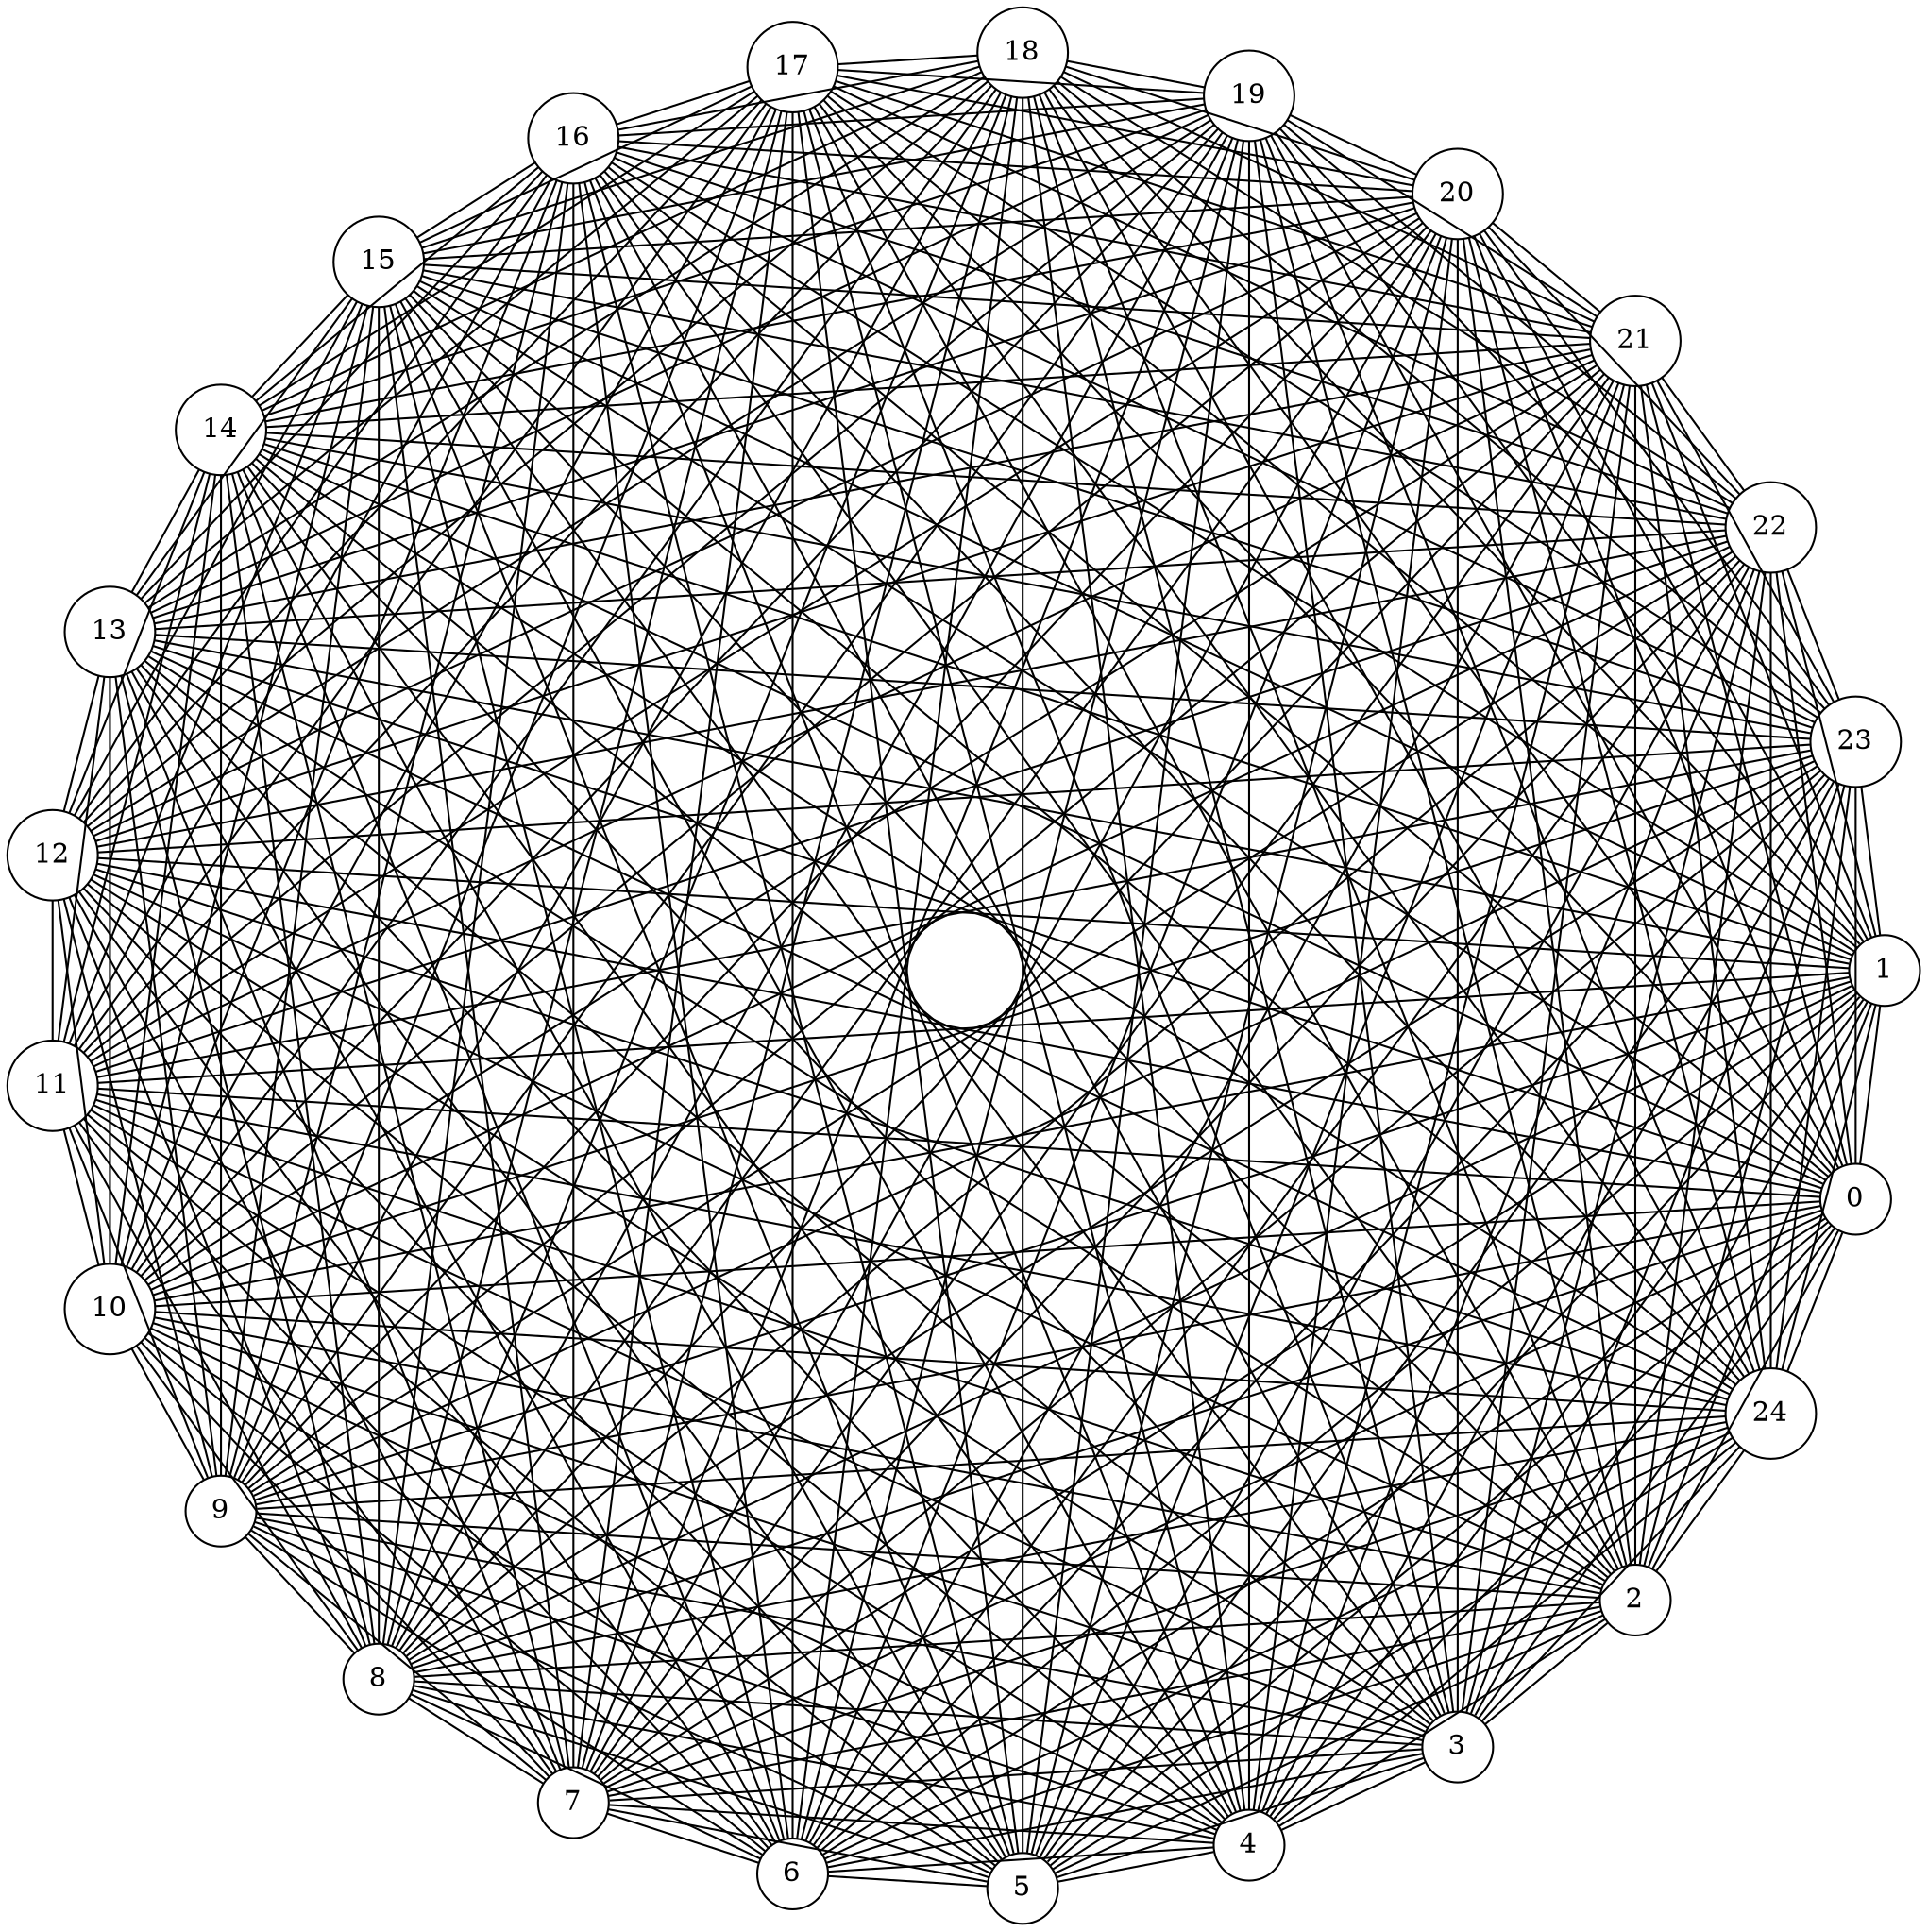 graph G {
layout=circo;
node [shape=circle];

    0 [ label = "0" ]
    1 [ label = "1" ]
    2 [ label = "2" ]
    3 [ label = "3" ]
    4 [ label = "4" ]
    5 [ label = "5" ]
    6 [ label = "6" ]
    7 [ label = "7" ]
    8 [ label = "8" ]
    9 [ label = "9" ]
    10 [ label = "10" ]
    11 [ label = "11" ]
    12 [ label = "12" ]
    13 [ label = "13" ]
    14 [ label = "14" ]
    15 [ label = "15" ]
    16 [ label = "16" ]
    17 [ label = "17" ]
    18 [ label = "18" ]
    19 [ label = "19" ]
    20 [ label = "20" ]
    21 [ label = "21" ]
    22 [ label = "22" ]
    23 [ label = "23" ]
    24 [ label = "24" ]
    0 -- 1 [ ]
    0 -- 2 [ ]
    0 -- 3 [ ]
    0 -- 4 [ ]
    0 -- 5 [ ]
    0 -- 6 [ ]
    0 -- 7 [ ]
    0 -- 8 [ ]
    0 -- 9 [ ]
    0 -- 10 [ ]
    0 -- 11 [ ]
    0 -- 12 [ ]
    0 -- 13 [ ]
    0 -- 14 [ ]
    0 -- 15 [ ]
    0 -- 16 [ ]
    0 -- 17 [ ]
    0 -- 18 [ ]
    0 -- 19 [ ]
    0 -- 20 [ ]
    0 -- 21 [ ]
    0 -- 22 [ ]
    0 -- 23 [ ]
    0 -- 24 [ ]
    1 -- 2 [ ]
    1 -- 3 [ ]
    1 -- 4 [ ]
    1 -- 5 [ ]
    1 -- 6 [ ]
    1 -- 7 [ ]
    1 -- 8 [ ]
    1 -- 9 [ ]
    1 -- 10 [ ]
    1 -- 11 [ ]
    1 -- 12 [ ]
    1 -- 13 [ ]
    1 -- 14 [ ]
    1 -- 15 [ ]
    1 -- 16 [ ]
    1 -- 17 [ ]
    1 -- 18 [ ]
    1 -- 19 [ ]
    1 -- 20 [ ]
    1 -- 21 [ ]
    1 -- 22 [ ]
    1 -- 23 [ ]
    1 -- 24 [ ]
    2 -- 3 [ ]
    2 -- 4 [ ]
    2 -- 5 [ ]
    2 -- 6 [ ]
    2 -- 7 [ ]
    2 -- 8 [ ]
    2 -- 9 [ ]
    2 -- 10 [ ]
    2 -- 11 [ ]
    2 -- 12 [ ]
    2 -- 13 [ ]
    2 -- 14 [ ]
    2 -- 15 [ ]
    2 -- 16 [ ]
    2 -- 17 [ ]
    2 -- 18 [ ]
    2 -- 19 [ ]
    2 -- 20 [ ]
    2 -- 21 [ ]
    2 -- 22 [ ]
    2 -- 23 [ ]
    2 -- 24 [ ]
    3 -- 4 [ ]
    3 -- 5 [ ]
    3 -- 6 [ ]
    3 -- 7 [ ]
    3 -- 8 [ ]
    3 -- 9 [ ]
    3 -- 10 [ ]
    3 -- 11 [ ]
    3 -- 12 [ ]
    3 -- 13 [ ]
    3 -- 14 [ ]
    3 -- 15 [ ]
    3 -- 16 [ ]
    3 -- 17 [ ]
    3 -- 18 [ ]
    3 -- 19 [ ]
    3 -- 20 [ ]
    3 -- 21 [ ]
    3 -- 22 [ ]
    3 -- 23 [ ]
    3 -- 24 [ ]
    4 -- 5 [ ]
    4 -- 6 [ ]
    4 -- 7 [ ]
    4 -- 8 [ ]
    4 -- 9 [ ]
    4 -- 10 [ ]
    4 -- 11 [ ]
    4 -- 12 [ ]
    4 -- 13 [ ]
    4 -- 14 [ ]
    4 -- 15 [ ]
    4 -- 16 [ ]
    4 -- 17 [ ]
    4 -- 18 [ ]
    4 -- 19 [ ]
    4 -- 20 [ ]
    4 -- 21 [ ]
    4 -- 22 [ ]
    4 -- 23 [ ]
    4 -- 24 [ ]
    5 -- 6 [ ]
    5 -- 7 [ ]
    5 -- 8 [ ]
    5 -- 9 [ ]
    5 -- 10 [ ]
    5 -- 11 [ ]
    5 -- 12 [ ]
    5 -- 13 [ ]
    5 -- 14 [ ]
    5 -- 15 [ ]
    5 -- 16 [ ]
    5 -- 17 [ ]
    5 -- 18 [ ]
    5 -- 19 [ ]
    5 -- 20 [ ]
    5 -- 21 [ ]
    5 -- 22 [ ]
    5 -- 23 [ ]
    5 -- 24 [ ]
    6 -- 7 [ ]
    6 -- 8 [ ]
    6 -- 9 [ ]
    6 -- 10 [ ]
    6 -- 11 [ ]
    6 -- 12 [ ]
    6 -- 13 [ ]
    6 -- 14 [ ]
    6 -- 15 [ ]
    6 -- 16 [ ]
    6 -- 17 [ ]
    6 -- 18 [ ]
    6 -- 19 [ ]
    6 -- 20 [ ]
    6 -- 21 [ ]
    6 -- 22 [ ]
    6 -- 23 [ ]
    6 -- 24 [ ]
    7 -- 8 [ ]
    7 -- 9 [ ]
    7 -- 10 [ ]
    7 -- 11 [ ]
    7 -- 12 [ ]
    7 -- 13 [ ]
    7 -- 14 [ ]
    7 -- 15 [ ]
    7 -- 16 [ ]
    7 -- 17 [ ]
    7 -- 18 [ ]
    7 -- 19 [ ]
    7 -- 20 [ ]
    7 -- 21 [ ]
    7 -- 22 [ ]
    7 -- 23 [ ]
    7 -- 24 [ ]
    8 -- 9 [ ]
    8 -- 10 [ ]
    8 -- 11 [ ]
    8 -- 12 [ ]
    8 -- 13 [ ]
    8 -- 14 [ ]
    8 -- 15 [ ]
    8 -- 16 [ ]
    8 -- 17 [ ]
    8 -- 18 [ ]
    8 -- 19 [ ]
    8 -- 20 [ ]
    8 -- 21 [ ]
    8 -- 22 [ ]
    8 -- 23 [ ]
    8 -- 24 [ ]
    9 -- 10 [ ]
    9 -- 11 [ ]
    9 -- 12 [ ]
    9 -- 13 [ ]
    9 -- 14 [ ]
    9 -- 15 [ ]
    9 -- 16 [ ]
    9 -- 17 [ ]
    9 -- 18 [ ]
    9 -- 19 [ ]
    9 -- 20 [ ]
    9 -- 21 [ ]
    9 -- 22 [ ]
    9 -- 23 [ ]
    9 -- 24 [ ]
    10 -- 11 [ ]
    10 -- 12 [ ]
    10 -- 13 [ ]
    10 -- 14 [ ]
    10 -- 15 [ ]
    10 -- 16 [ ]
    10 -- 17 [ ]
    10 -- 18 [ ]
    10 -- 19 [ ]
    10 -- 20 [ ]
    10 -- 21 [ ]
    10 -- 22 [ ]
    10 -- 23 [ ]
    10 -- 24 [ ]
    11 -- 12 [ ]
    11 -- 13 [ ]
    11 -- 14 [ ]
    11 -- 15 [ ]
    11 -- 16 [ ]
    11 -- 17 [ ]
    11 -- 18 [ ]
    11 -- 19 [ ]
    11 -- 20 [ ]
    11 -- 21 [ ]
    11 -- 22 [ ]
    11 -- 23 [ ]
    11 -- 24 [ ]
    12 -- 13 [ ]
    12 -- 14 [ ]
    12 -- 15 [ ]
    12 -- 16 [ ]
    12 -- 17 [ ]
    12 -- 18 [ ]
    12 -- 19 [ ]
    12 -- 20 [ ]
    12 -- 21 [ ]
    12 -- 22 [ ]
    12 -- 23 [ ]
    12 -- 24 [ ]
    13 -- 14 [ ]
    13 -- 15 [ ]
    13 -- 16 [ ]
    13 -- 17 [ ]
    13 -- 18 [ ]
    13 -- 19 [ ]
    13 -- 20 [ ]
    13 -- 21 [ ]
    13 -- 22 [ ]
    13 -- 23 [ ]
    13 -- 24 [ ]
    14 -- 15 [ ]
    14 -- 16 [ ]
    14 -- 17 [ ]
    14 -- 18 [ ]
    14 -- 19 [ ]
    14 -- 20 [ ]
    14 -- 21 [ ]
    14 -- 22 [ ]
    14 -- 23 [ ]
    14 -- 24 [ ]
    15 -- 16 [ ]
    15 -- 17 [ ]
    15 -- 18 [ ]
    15 -- 19 [ ]
    15 -- 20 [ ]
    15 -- 21 [ ]
    15 -- 22 [ ]
    15 -- 23 [ ]
    15 -- 24 [ ]
    16 -- 17 [ ]
    16 -- 18 [ ]
    16 -- 19 [ ]
    16 -- 20 [ ]
    16 -- 21 [ ]
    16 -- 22 [ ]
    16 -- 23 [ ]
    16 -- 24 [ ]
    17 -- 18 [ ]
    17 -- 19 [ ]
    17 -- 20 [ ]
    17 -- 21 [ ]
    17 -- 22 [ ]
    17 -- 23 [ ]
    17 -- 24 [ ]
    18 -- 19 [ ]
    18 -- 20 [ ]
    18 -- 21 [ ]
    18 -- 22 [ ]
    18 -- 23 [ ]
    18 -- 24 [ ]
    19 -- 20 [ ]
    19 -- 21 [ ]
    19 -- 22 [ ]
    19 -- 23 [ ]
    19 -- 24 [ ]
    20 -- 21 [ ]
    20 -- 22 [ ]
    20 -- 23 [ ]
    20 -- 24 [ ]
    21 -- 22 [ ]
    21 -- 23 [ ]
    21 -- 24 [ ]
    22 -- 23 [ ]
    22 -- 24 [ ]
    23 -- 24 [ ]
}
